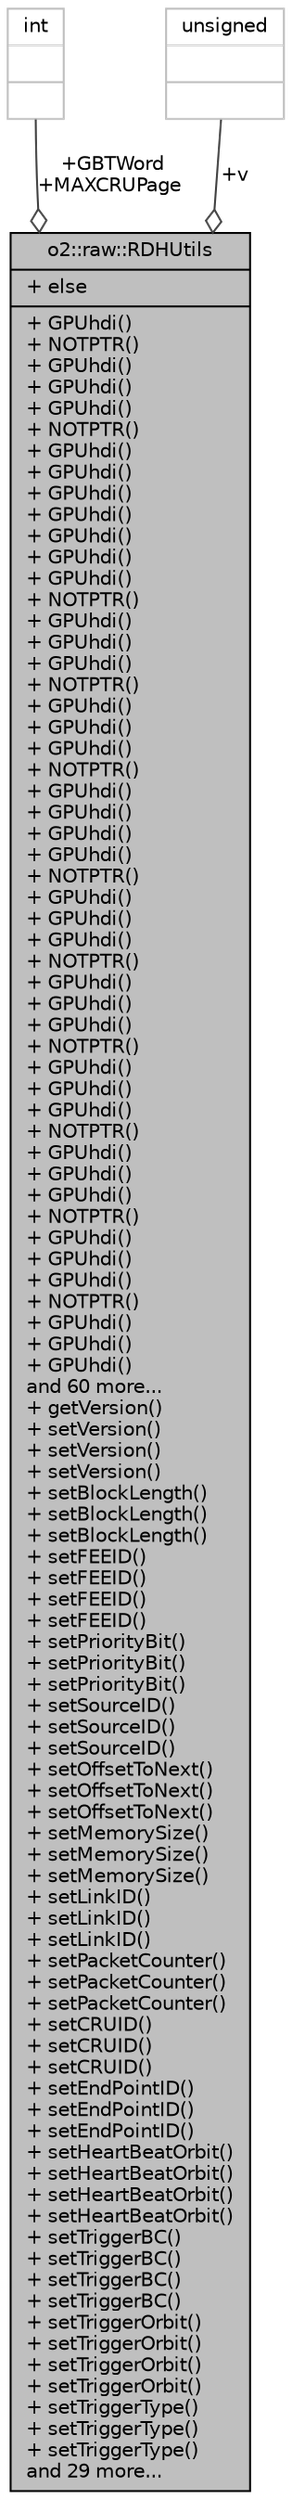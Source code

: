 digraph "o2::raw::RDHUtils"
{
 // INTERACTIVE_SVG=YES
  bgcolor="transparent";
  edge [fontname="Helvetica",fontsize="10",labelfontname="Helvetica",labelfontsize="10"];
  node [fontname="Helvetica",fontsize="10",shape=record];
  Node1 [label="{o2::raw::RDHUtils\n|+ else\l|+ GPUhdi()\l+ NOTPTR()\l+ GPUhdi()\l+ GPUhdi()\l+ GPUhdi()\l+ NOTPTR()\l+ GPUhdi()\l+ GPUhdi()\l+ GPUhdi()\l+ GPUhdi()\l+ GPUhdi()\l+ GPUhdi()\l+ GPUhdi()\l+ NOTPTR()\l+ GPUhdi()\l+ GPUhdi()\l+ GPUhdi()\l+ NOTPTR()\l+ GPUhdi()\l+ GPUhdi()\l+ GPUhdi()\l+ NOTPTR()\l+ GPUhdi()\l+ GPUhdi()\l+ GPUhdi()\l+ GPUhdi()\l+ NOTPTR()\l+ GPUhdi()\l+ GPUhdi()\l+ GPUhdi()\l+ NOTPTR()\l+ GPUhdi()\l+ GPUhdi()\l+ GPUhdi()\l+ NOTPTR()\l+ GPUhdi()\l+ GPUhdi()\l+ GPUhdi()\l+ NOTPTR()\l+ GPUhdi()\l+ GPUhdi()\l+ GPUhdi()\l+ NOTPTR()\l+ GPUhdi()\l+ GPUhdi()\l+ GPUhdi()\l+ NOTPTR()\l+ GPUhdi()\l+ GPUhdi()\l+ GPUhdi()\land 60 more...\l+ getVersion()\l+ setVersion()\l+ setVersion()\l+ setVersion()\l+ setBlockLength()\l+ setBlockLength()\l+ setBlockLength()\l+ setFEEID()\l+ setFEEID()\l+ setFEEID()\l+ setFEEID()\l+ setPriorityBit()\l+ setPriorityBit()\l+ setPriorityBit()\l+ setSourceID()\l+ setSourceID()\l+ setSourceID()\l+ setOffsetToNext()\l+ setOffsetToNext()\l+ setOffsetToNext()\l+ setMemorySize()\l+ setMemorySize()\l+ setMemorySize()\l+ setLinkID()\l+ setLinkID()\l+ setLinkID()\l+ setPacketCounter()\l+ setPacketCounter()\l+ setPacketCounter()\l+ setCRUID()\l+ setCRUID()\l+ setCRUID()\l+ setEndPointID()\l+ setEndPointID()\l+ setEndPointID()\l+ setHeartBeatOrbit()\l+ setHeartBeatOrbit()\l+ setHeartBeatOrbit()\l+ setHeartBeatOrbit()\l+ setTriggerBC()\l+ setTriggerBC()\l+ setTriggerBC()\l+ setTriggerBC()\l+ setTriggerOrbit()\l+ setTriggerOrbit()\l+ setTriggerOrbit()\l+ setTriggerOrbit()\l+ setTriggerType()\l+ setTriggerType()\l+ setTriggerType()\land 29 more...\l}",height=0.2,width=0.4,color="black", fillcolor="grey75", style="filled", fontcolor="black"];
  Node2 -> Node1 [color="grey25",fontsize="10",style="solid",label=" +GBTWord\n+MAXCRUPage" ,arrowhead="odiamond",fontname="Helvetica"];
  Node2 [label="{int\n||}",height=0.2,width=0.4,color="grey75"];
  Node3 -> Node1 [color="grey25",fontsize="10",style="solid",label=" +v" ,arrowhead="odiamond",fontname="Helvetica"];
  Node3 [label="{unsigned\n||}",height=0.2,width=0.4,color="grey75"];
}
